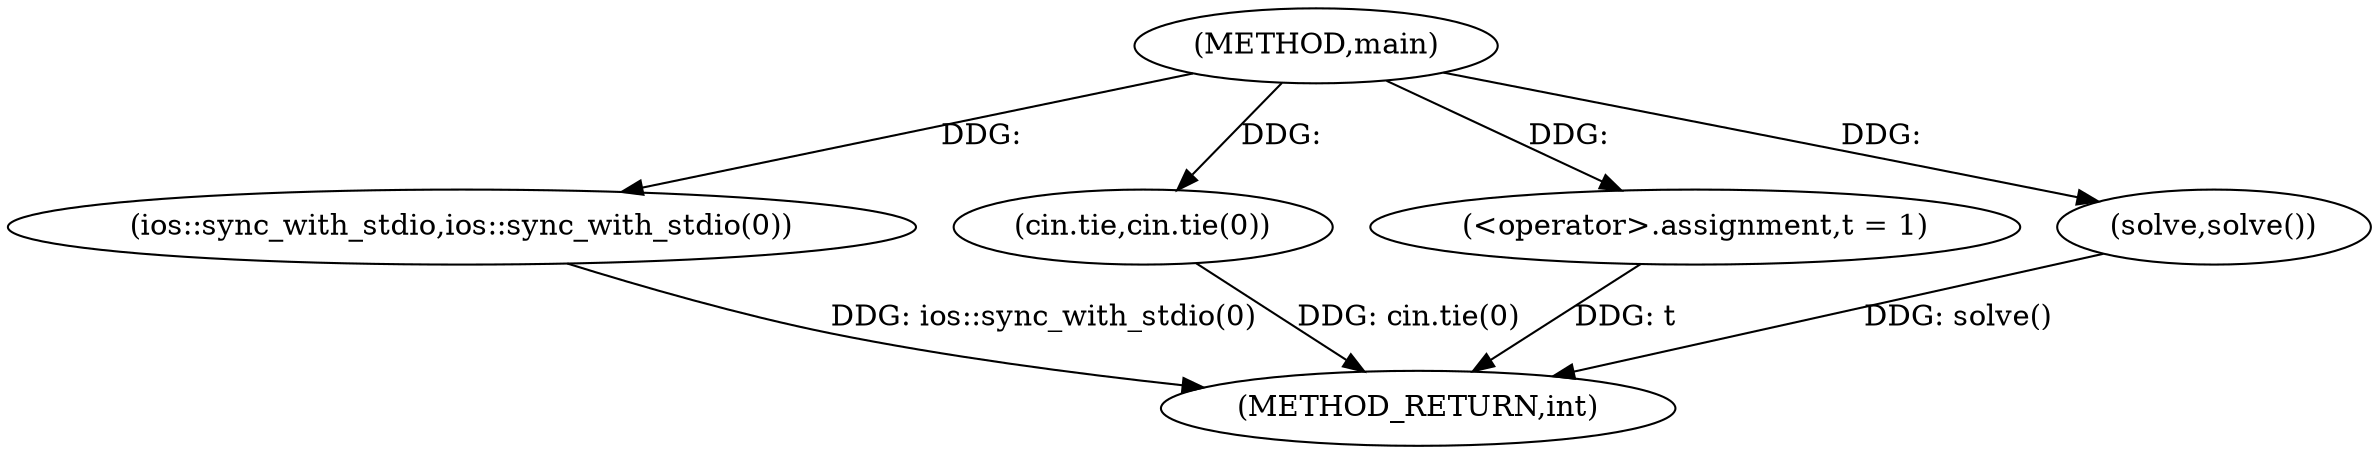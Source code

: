 digraph "main" {  
"1000768" [label = "(METHOD,main)" ]
"1000780" [label = "(METHOD_RETURN,int)" ]
"1000770" [label = "(ios::sync_with_stdio,ios::sync_with_stdio(0))" ]
"1000772" [label = "(cin.tie,cin.tie(0))" ]
"1000775" [label = "(<operator>.assignment,t = 1)" ]
"1000779" [label = "(solve,solve())" ]
  "1000770" -> "1000780"  [ label = "DDG: ios::sync_with_stdio(0)"] 
  "1000772" -> "1000780"  [ label = "DDG: cin.tie(0)"] 
  "1000775" -> "1000780"  [ label = "DDG: t"] 
  "1000779" -> "1000780"  [ label = "DDG: solve()"] 
  "1000768" -> "1000775"  [ label = "DDG: "] 
  "1000768" -> "1000770"  [ label = "DDG: "] 
  "1000768" -> "1000772"  [ label = "DDG: "] 
  "1000768" -> "1000779"  [ label = "DDG: "] 
}

